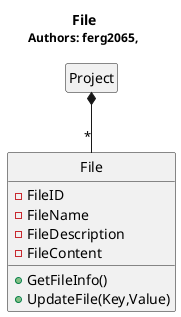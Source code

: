 @startuml
hide circle
hide empty members

Title <b>File</b>\n<size:12>Authors: ferg2065, </size>

class "Project" as sqs_pr
class "File" as sqs_fi{
	-FileID
	-FileName
	-FileDescription
	-FileContent
	+GetFileInfo()
	+UpdateFile(Key,Value)
	}

sqs_pr *-- "*" sqs_fi 

@enduml